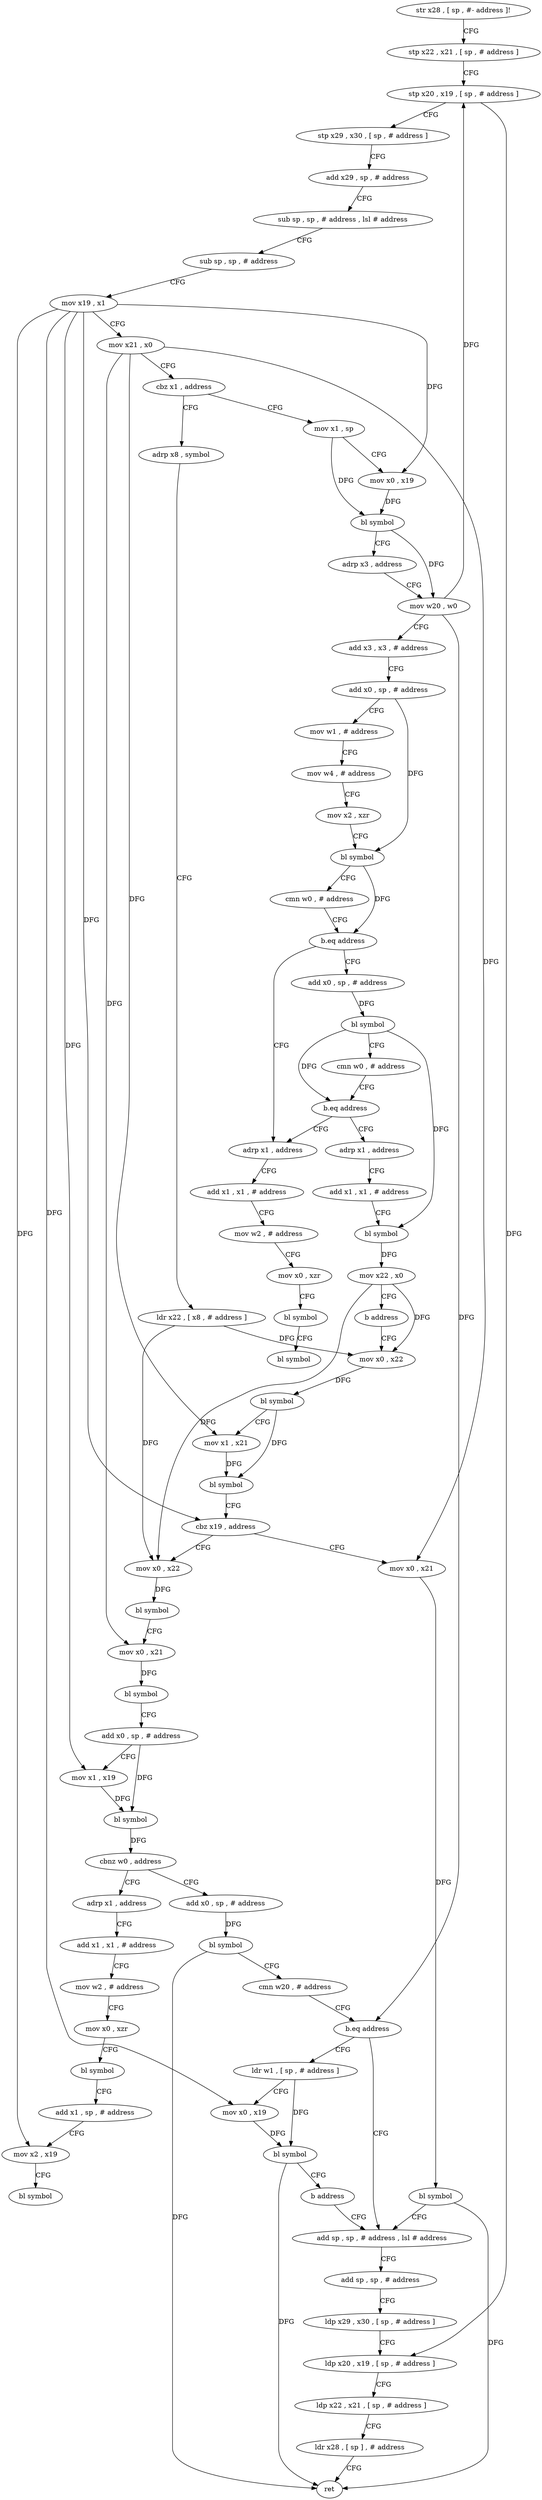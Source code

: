 digraph "func" {
"4215560" [label = "str x28 , [ sp , #- address ]!" ]
"4215564" [label = "stp x22 , x21 , [ sp , # address ]" ]
"4215568" [label = "stp x20 , x19 , [ sp , # address ]" ]
"4215572" [label = "stp x29 , x30 , [ sp , # address ]" ]
"4215576" [label = "add x29 , sp , # address" ]
"4215580" [label = "sub sp , sp , # address , lsl # address" ]
"4215584" [label = "sub sp , sp , # address" ]
"4215588" [label = "mov x19 , x1" ]
"4215592" [label = "mov x21 , x0" ]
"4215596" [label = "cbz x1 , address" ]
"4215688" [label = "adrp x8 , symbol" ]
"4215600" [label = "mov x1 , sp" ]
"4215692" [label = "ldr x22 , [ x8 , # address ]" ]
"4215696" [label = "mov x0 , x22" ]
"4215604" [label = "mov x0 , x19" ]
"4215608" [label = "bl symbol" ]
"4215612" [label = "adrp x3 , address" ]
"4215616" [label = "mov w20 , w0" ]
"4215620" [label = "add x3 , x3 , # address" ]
"4215624" [label = "add x0 , sp , # address" ]
"4215628" [label = "mov w1 , # address" ]
"4215632" [label = "mov w4 , # address" ]
"4215636" [label = "mov x2 , xzr" ]
"4215640" [label = "bl symbol" ]
"4215644" [label = "cmn w0 , # address" ]
"4215648" [label = "b.eq address" ]
"4215816" [label = "adrp x1 , address" ]
"4215652" [label = "add x0 , sp , # address" ]
"4215780" [label = "mov x0 , x21" ]
"4215784" [label = "bl symbol" ]
"4215788" [label = "add sp , sp , # address , lsl # address" ]
"4215716" [label = "mov x0 , x22" ]
"4215720" [label = "bl symbol" ]
"4215724" [label = "mov x0 , x21" ]
"4215728" [label = "bl symbol" ]
"4215732" [label = "add x0 , sp , # address" ]
"4215736" [label = "mov x1 , x19" ]
"4215740" [label = "bl symbol" ]
"4215744" [label = "cbnz w0 , address" ]
"4215840" [label = "adrp x1 , address" ]
"4215748" [label = "add x0 , sp , # address" ]
"4215820" [label = "add x1 , x1 , # address" ]
"4215824" [label = "mov w2 , # address" ]
"4215828" [label = "mov x0 , xzr" ]
"4215832" [label = "bl symbol" ]
"4215836" [label = "bl symbol" ]
"4215656" [label = "bl symbol" ]
"4215660" [label = "cmn w0 , # address" ]
"4215664" [label = "b.eq address" ]
"4215668" [label = "adrp x1 , address" ]
"4215844" [label = "add x1 , x1 , # address" ]
"4215848" [label = "mov w2 , # address" ]
"4215852" [label = "mov x0 , xzr" ]
"4215856" [label = "bl symbol" ]
"4215860" [label = "add x1 , sp , # address" ]
"4215864" [label = "mov x2 , x19" ]
"4215868" [label = "bl symbol" ]
"4215752" [label = "bl symbol" ]
"4215756" [label = "cmn w20 , # address" ]
"4215760" [label = "b.eq address" ]
"4215764" [label = "ldr w1 , [ sp , # address ]" ]
"4215672" [label = "add x1 , x1 , # address" ]
"4215676" [label = "bl symbol" ]
"4215680" [label = "mov x22 , x0" ]
"4215684" [label = "b address" ]
"4215792" [label = "add sp , sp , # address" ]
"4215796" [label = "ldp x29 , x30 , [ sp , # address ]" ]
"4215800" [label = "ldp x20 , x19 , [ sp , # address ]" ]
"4215804" [label = "ldp x22 , x21 , [ sp , # address ]" ]
"4215808" [label = "ldr x28 , [ sp ] , # address" ]
"4215812" [label = "ret" ]
"4215768" [label = "mov x0 , x19" ]
"4215772" [label = "bl symbol" ]
"4215776" [label = "b address" ]
"4215700" [label = "bl symbol" ]
"4215704" [label = "mov x1 , x21" ]
"4215708" [label = "bl symbol" ]
"4215712" [label = "cbz x19 , address" ]
"4215560" -> "4215564" [ label = "CFG" ]
"4215564" -> "4215568" [ label = "CFG" ]
"4215568" -> "4215572" [ label = "CFG" ]
"4215568" -> "4215800" [ label = "DFG" ]
"4215572" -> "4215576" [ label = "CFG" ]
"4215576" -> "4215580" [ label = "CFG" ]
"4215580" -> "4215584" [ label = "CFG" ]
"4215584" -> "4215588" [ label = "CFG" ]
"4215588" -> "4215592" [ label = "CFG" ]
"4215588" -> "4215604" [ label = "DFG" ]
"4215588" -> "4215712" [ label = "DFG" ]
"4215588" -> "4215736" [ label = "DFG" ]
"4215588" -> "4215864" [ label = "DFG" ]
"4215588" -> "4215768" [ label = "DFG" ]
"4215592" -> "4215596" [ label = "CFG" ]
"4215592" -> "4215704" [ label = "DFG" ]
"4215592" -> "4215780" [ label = "DFG" ]
"4215592" -> "4215724" [ label = "DFG" ]
"4215596" -> "4215688" [ label = "CFG" ]
"4215596" -> "4215600" [ label = "CFG" ]
"4215688" -> "4215692" [ label = "CFG" ]
"4215600" -> "4215604" [ label = "CFG" ]
"4215600" -> "4215608" [ label = "DFG" ]
"4215692" -> "4215696" [ label = "DFG" ]
"4215692" -> "4215716" [ label = "DFG" ]
"4215696" -> "4215700" [ label = "DFG" ]
"4215604" -> "4215608" [ label = "DFG" ]
"4215608" -> "4215612" [ label = "CFG" ]
"4215608" -> "4215616" [ label = "DFG" ]
"4215612" -> "4215616" [ label = "CFG" ]
"4215616" -> "4215620" [ label = "CFG" ]
"4215616" -> "4215568" [ label = "DFG" ]
"4215616" -> "4215760" [ label = "DFG" ]
"4215620" -> "4215624" [ label = "CFG" ]
"4215624" -> "4215628" [ label = "CFG" ]
"4215624" -> "4215640" [ label = "DFG" ]
"4215628" -> "4215632" [ label = "CFG" ]
"4215632" -> "4215636" [ label = "CFG" ]
"4215636" -> "4215640" [ label = "CFG" ]
"4215640" -> "4215644" [ label = "CFG" ]
"4215640" -> "4215648" [ label = "DFG" ]
"4215644" -> "4215648" [ label = "CFG" ]
"4215648" -> "4215816" [ label = "CFG" ]
"4215648" -> "4215652" [ label = "CFG" ]
"4215816" -> "4215820" [ label = "CFG" ]
"4215652" -> "4215656" [ label = "DFG" ]
"4215780" -> "4215784" [ label = "DFG" ]
"4215784" -> "4215788" [ label = "CFG" ]
"4215784" -> "4215812" [ label = "DFG" ]
"4215788" -> "4215792" [ label = "CFG" ]
"4215716" -> "4215720" [ label = "DFG" ]
"4215720" -> "4215724" [ label = "CFG" ]
"4215724" -> "4215728" [ label = "DFG" ]
"4215728" -> "4215732" [ label = "CFG" ]
"4215732" -> "4215736" [ label = "CFG" ]
"4215732" -> "4215740" [ label = "DFG" ]
"4215736" -> "4215740" [ label = "DFG" ]
"4215740" -> "4215744" [ label = "DFG" ]
"4215744" -> "4215840" [ label = "CFG" ]
"4215744" -> "4215748" [ label = "CFG" ]
"4215840" -> "4215844" [ label = "CFG" ]
"4215748" -> "4215752" [ label = "DFG" ]
"4215820" -> "4215824" [ label = "CFG" ]
"4215824" -> "4215828" [ label = "CFG" ]
"4215828" -> "4215832" [ label = "CFG" ]
"4215832" -> "4215836" [ label = "CFG" ]
"4215656" -> "4215660" [ label = "CFG" ]
"4215656" -> "4215664" [ label = "DFG" ]
"4215656" -> "4215676" [ label = "DFG" ]
"4215660" -> "4215664" [ label = "CFG" ]
"4215664" -> "4215816" [ label = "CFG" ]
"4215664" -> "4215668" [ label = "CFG" ]
"4215668" -> "4215672" [ label = "CFG" ]
"4215844" -> "4215848" [ label = "CFG" ]
"4215848" -> "4215852" [ label = "CFG" ]
"4215852" -> "4215856" [ label = "CFG" ]
"4215856" -> "4215860" [ label = "CFG" ]
"4215860" -> "4215864" [ label = "CFG" ]
"4215864" -> "4215868" [ label = "CFG" ]
"4215752" -> "4215756" [ label = "CFG" ]
"4215752" -> "4215812" [ label = "DFG" ]
"4215756" -> "4215760" [ label = "CFG" ]
"4215760" -> "4215788" [ label = "CFG" ]
"4215760" -> "4215764" [ label = "CFG" ]
"4215764" -> "4215768" [ label = "CFG" ]
"4215764" -> "4215772" [ label = "DFG" ]
"4215672" -> "4215676" [ label = "CFG" ]
"4215676" -> "4215680" [ label = "DFG" ]
"4215680" -> "4215684" [ label = "CFG" ]
"4215680" -> "4215696" [ label = "DFG" ]
"4215680" -> "4215716" [ label = "DFG" ]
"4215684" -> "4215696" [ label = "CFG" ]
"4215792" -> "4215796" [ label = "CFG" ]
"4215796" -> "4215800" [ label = "CFG" ]
"4215800" -> "4215804" [ label = "CFG" ]
"4215804" -> "4215808" [ label = "CFG" ]
"4215808" -> "4215812" [ label = "CFG" ]
"4215768" -> "4215772" [ label = "DFG" ]
"4215772" -> "4215776" [ label = "CFG" ]
"4215772" -> "4215812" [ label = "DFG" ]
"4215776" -> "4215788" [ label = "CFG" ]
"4215700" -> "4215704" [ label = "CFG" ]
"4215700" -> "4215708" [ label = "DFG" ]
"4215704" -> "4215708" [ label = "DFG" ]
"4215708" -> "4215712" [ label = "CFG" ]
"4215712" -> "4215780" [ label = "CFG" ]
"4215712" -> "4215716" [ label = "CFG" ]
}
